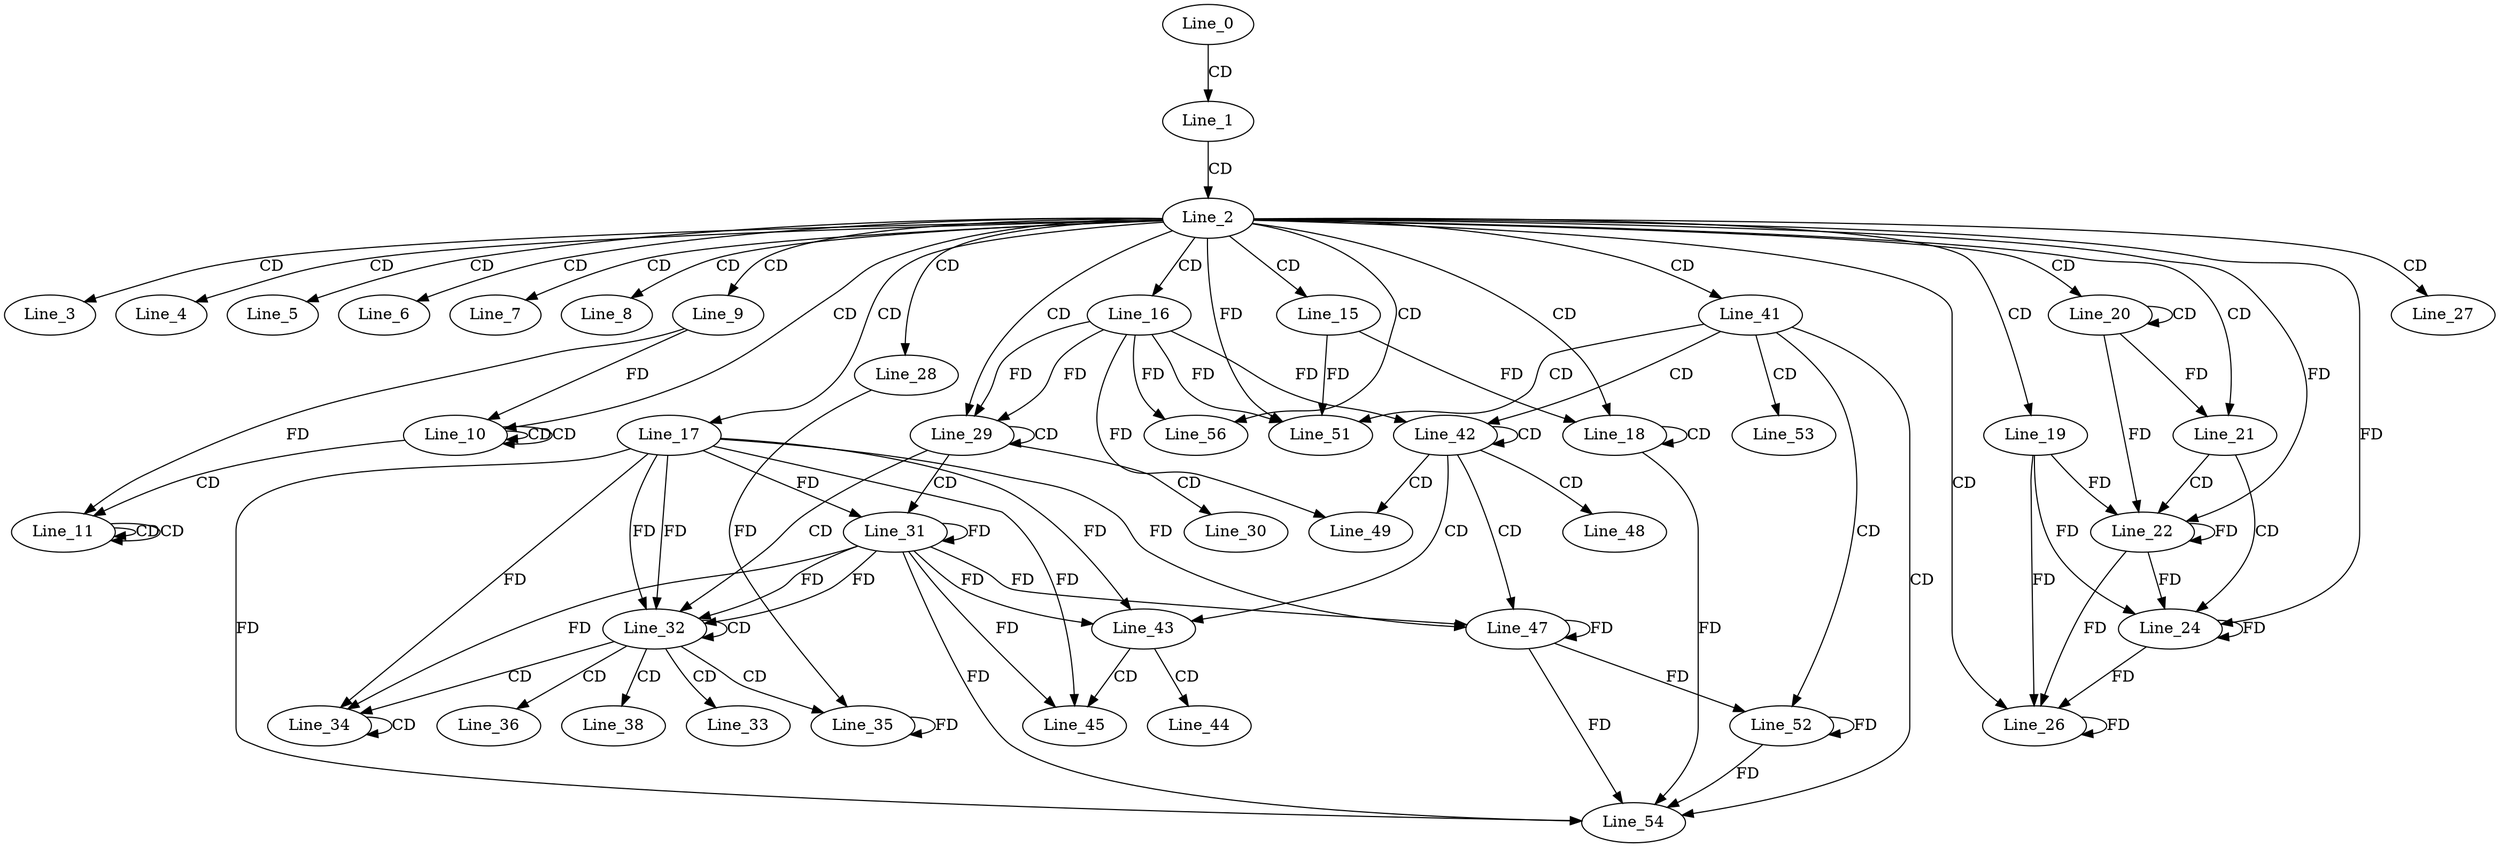digraph G {
  Line_0;
  Line_1;
  Line_2;
  Line_3;
  Line_4;
  Line_5;
  Line_6;
  Line_7;
  Line_8;
  Line_9;
  Line_10;
  Line_10;
  Line_10;
  Line_11;
  Line_11;
  Line_11;
  Line_15;
  Line_16;
  Line_17;
  Line_18;
  Line_18;
  Line_18;
  Line_19;
  Line_20;
  Line_20;
  Line_21;
  Line_22;
  Line_22;
  Line_24;
  Line_26;
  Line_27;
  Line_28;
  Line_29;
  Line_29;
  Line_30;
  Line_31;
  Line_32;
  Line_32;
  Line_33;
  Line_34;
  Line_34;
  Line_35;
  Line_35;
  Line_36;
  Line_38;
  Line_41;
  Line_42;
  Line_42;
  Line_43;
  Line_43;
  Line_44;
  Line_45;
  Line_47;
  Line_48;
  Line_49;
  Line_51;
  Line_52;
  Line_53;
  Line_54;
  Line_56;
  Line_0 -> Line_1 [ label="CD" ];
  Line_1 -> Line_2 [ label="CD" ];
  Line_2 -> Line_3 [ label="CD" ];
  Line_2 -> Line_4 [ label="CD" ];
  Line_2 -> Line_5 [ label="CD" ];
  Line_2 -> Line_6 [ label="CD" ];
  Line_2 -> Line_7 [ label="CD" ];
  Line_2 -> Line_8 [ label="CD" ];
  Line_2 -> Line_9 [ label="CD" ];
  Line_2 -> Line_10 [ label="CD" ];
  Line_10 -> Line_10 [ label="CD" ];
  Line_10 -> Line_10 [ label="CD" ];
  Line_9 -> Line_10 [ label="FD" ];
  Line_10 -> Line_11 [ label="CD" ];
  Line_11 -> Line_11 [ label="CD" ];
  Line_11 -> Line_11 [ label="CD" ];
  Line_9 -> Line_11 [ label="FD" ];
  Line_2 -> Line_15 [ label="CD" ];
  Line_2 -> Line_16 [ label="CD" ];
  Line_2 -> Line_17 [ label="CD" ];
  Line_2 -> Line_18 [ label="CD" ];
  Line_18 -> Line_18 [ label="CD" ];
  Line_15 -> Line_18 [ label="FD" ];
  Line_2 -> Line_19 [ label="CD" ];
  Line_2 -> Line_20 [ label="CD" ];
  Line_20 -> Line_20 [ label="CD" ];
  Line_2 -> Line_21 [ label="CD" ];
  Line_20 -> Line_21 [ label="FD" ];
  Line_21 -> Line_22 [ label="CD" ];
  Line_19 -> Line_22 [ label="FD" ];
  Line_22 -> Line_22 [ label="FD" ];
  Line_2 -> Line_22 [ label="FD" ];
  Line_20 -> Line_22 [ label="FD" ];
  Line_21 -> Line_24 [ label="CD" ];
  Line_19 -> Line_24 [ label="FD" ];
  Line_22 -> Line_24 [ label="FD" ];
  Line_24 -> Line_24 [ label="FD" ];
  Line_2 -> Line_24 [ label="FD" ];
  Line_2 -> Line_26 [ label="CD" ];
  Line_19 -> Line_26 [ label="FD" ];
  Line_22 -> Line_26 [ label="FD" ];
  Line_24 -> Line_26 [ label="FD" ];
  Line_26 -> Line_26 [ label="FD" ];
  Line_2 -> Line_27 [ label="CD" ];
  Line_2 -> Line_28 [ label="CD" ];
  Line_2 -> Line_29 [ label="CD" ];
  Line_16 -> Line_29 [ label="FD" ];
  Line_29 -> Line_29 [ label="CD" ];
  Line_16 -> Line_29 [ label="FD" ];
  Line_29 -> Line_30 [ label="CD" ];
  Line_29 -> Line_31 [ label="CD" ];
  Line_17 -> Line_31 [ label="FD" ];
  Line_31 -> Line_31 [ label="FD" ];
  Line_29 -> Line_32 [ label="CD" ];
  Line_17 -> Line_32 [ label="FD" ];
  Line_31 -> Line_32 [ label="FD" ];
  Line_32 -> Line_32 [ label="CD" ];
  Line_17 -> Line_32 [ label="FD" ];
  Line_31 -> Line_32 [ label="FD" ];
  Line_32 -> Line_33 [ label="CD" ];
  Line_32 -> Line_34 [ label="CD" ];
  Line_34 -> Line_34 [ label="CD" ];
  Line_17 -> Line_34 [ label="FD" ];
  Line_31 -> Line_34 [ label="FD" ];
  Line_32 -> Line_35 [ label="CD" ];
  Line_28 -> Line_35 [ label="FD" ];
  Line_35 -> Line_35 [ label="FD" ];
  Line_32 -> Line_36 [ label="CD" ];
  Line_32 -> Line_38 [ label="CD" ];
  Line_2 -> Line_41 [ label="CD" ];
  Line_41 -> Line_42 [ label="CD" ];
  Line_42 -> Line_42 [ label="CD" ];
  Line_16 -> Line_42 [ label="FD" ];
  Line_42 -> Line_43 [ label="CD" ];
  Line_17 -> Line_43 [ label="FD" ];
  Line_31 -> Line_43 [ label="FD" ];
  Line_43 -> Line_44 [ label="CD" ];
  Line_43 -> Line_45 [ label="CD" ];
  Line_17 -> Line_45 [ label="FD" ];
  Line_31 -> Line_45 [ label="FD" ];
  Line_42 -> Line_47 [ label="CD" ];
  Line_17 -> Line_47 [ label="FD" ];
  Line_31 -> Line_47 [ label="FD" ];
  Line_47 -> Line_47 [ label="FD" ];
  Line_42 -> Line_48 [ label="CD" ];
  Line_42 -> Line_49 [ label="CD" ];
  Line_16 -> Line_49 [ label="FD" ];
  Line_41 -> Line_51 [ label="CD" ];
  Line_15 -> Line_51 [ label="FD" ];
  Line_16 -> Line_51 [ label="FD" ];
  Line_2 -> Line_51 [ label="FD" ];
  Line_41 -> Line_52 [ label="CD" ];
  Line_47 -> Line_52 [ label="FD" ];
  Line_52 -> Line_52 [ label="FD" ];
  Line_41 -> Line_53 [ label="CD" ];
  Line_41 -> Line_54 [ label="CD" ];
  Line_17 -> Line_54 [ label="FD" ];
  Line_31 -> Line_54 [ label="FD" ];
  Line_47 -> Line_54 [ label="FD" ];
  Line_52 -> Line_54 [ label="FD" ];
  Line_18 -> Line_54 [ label="FD" ];
  Line_2 -> Line_56 [ label="CD" ];
  Line_16 -> Line_56 [ label="FD" ];
}
